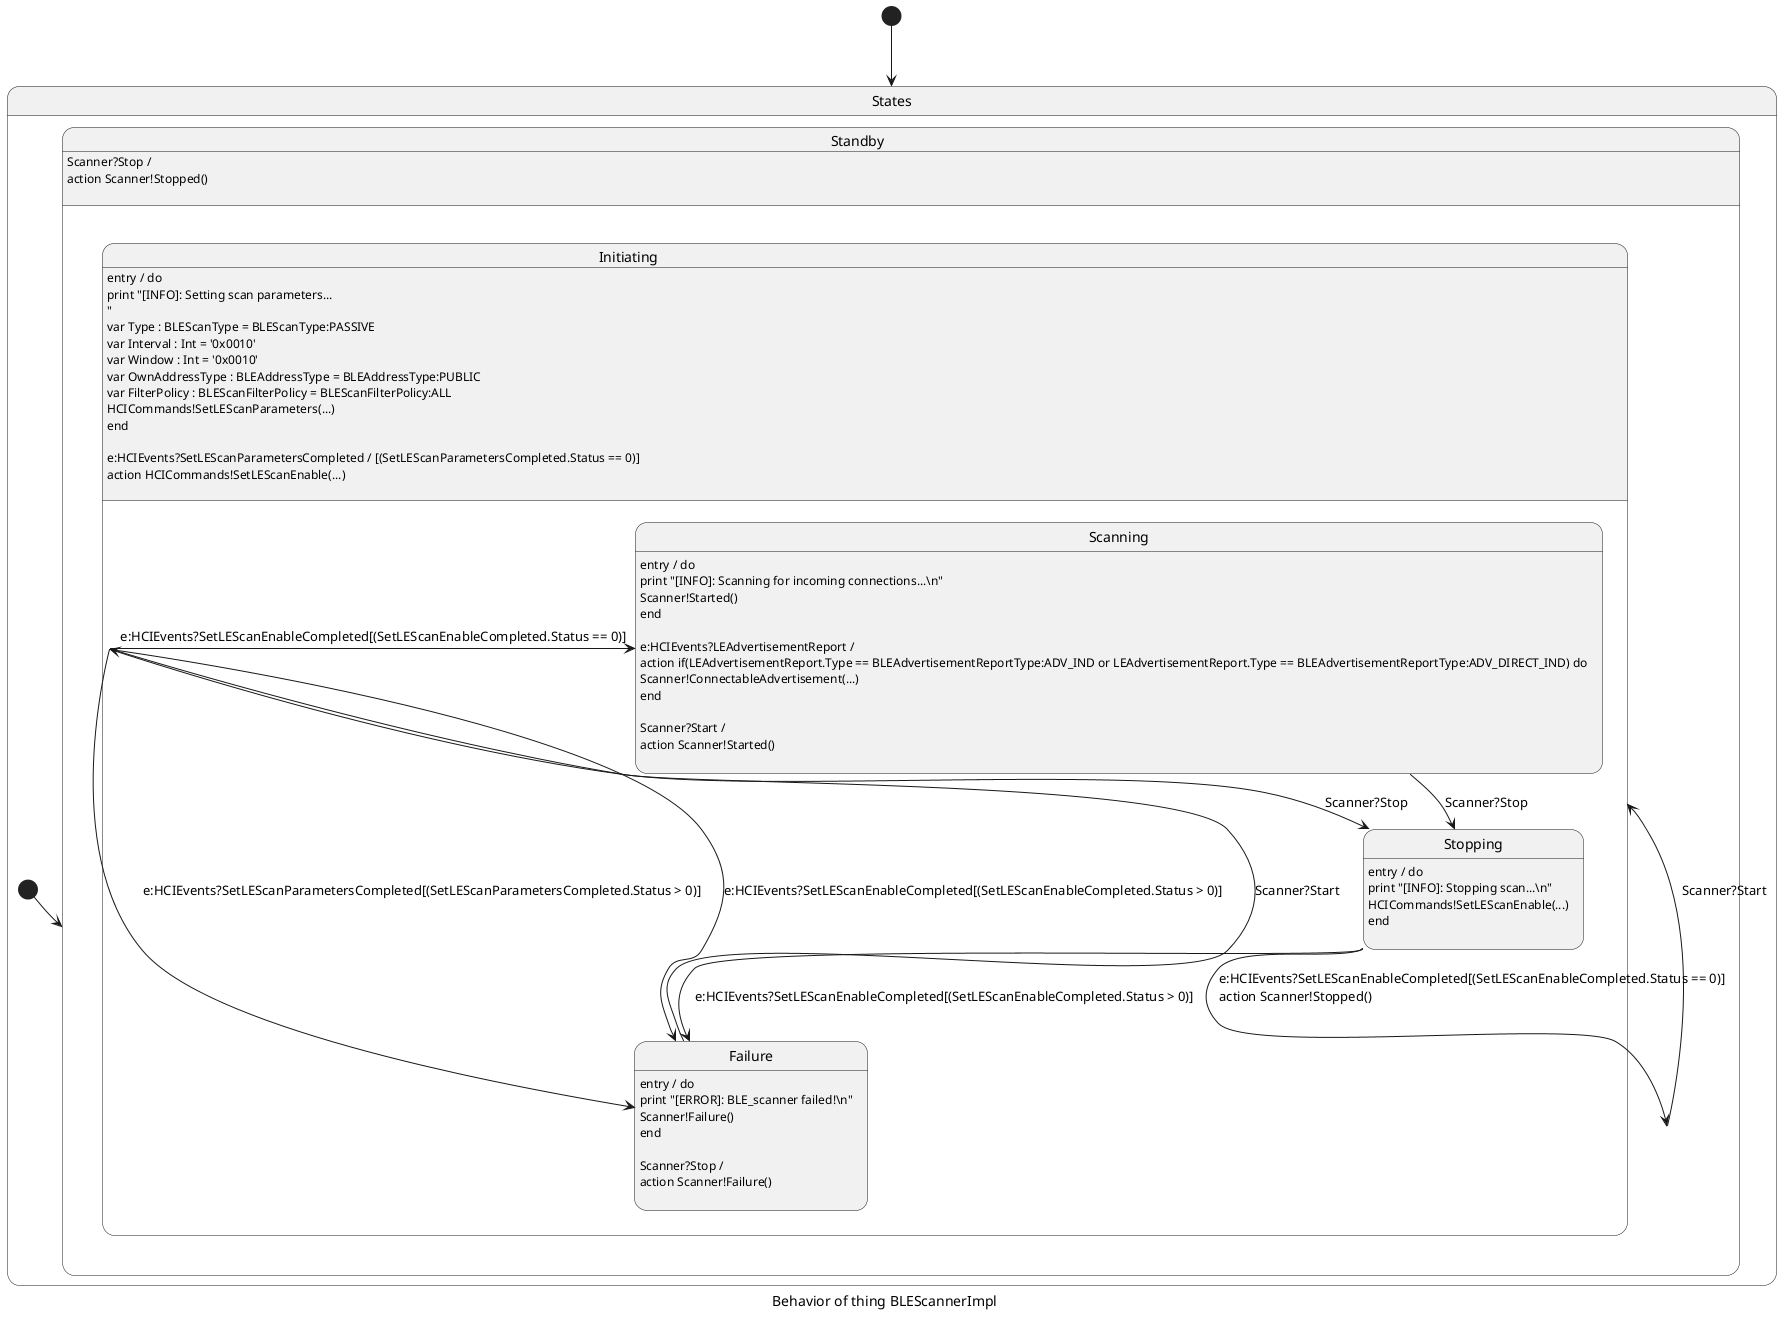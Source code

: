 @startuml
skinparam defaultTextAlignment left
caption Behavior of thing BLEScannerImpl
[*] --> States
state States{
state Standby{

Standby --> Initiating : Scanner?Start
	Standby : Scanner?Stop / \naction Scanner!Stopped()\n
}
state Initiating{
	Initiating : entry / do \nprint "[INFO]: Setting scan parameters...\\n"\nvar Type : BLEScanType = BLEScanType:PASSIVE\nvar Interval : Int = '0x0010'\nvar Window : Int = '0x0010'\nvar OwnAddressType : BLEAddressType = BLEAddressType:PUBLIC\nvar FilterPolicy : BLEScanFilterPolicy = BLEScanFilterPolicy:ALL\nHCICommands!SetLEScanParameters(...)\nend\n

Initiating --> Failure : e:HCIEvents?SetLEScanParametersCompleted[(SetLEScanParametersCompleted.Status > 0)]

Initiating --> Scanning : e:HCIEvents?SetLEScanEnableCompleted[(SetLEScanEnableCompleted.Status == 0)]

Initiating --> Failure : e:HCIEvents?SetLEScanEnableCompleted[(SetLEScanEnableCompleted.Status > 0)]

Initiating --> Stopping : Scanner?Stop
	Initiating : e:HCIEvents?SetLEScanParametersCompleted / [(SetLEScanParametersCompleted.Status == 0)]\naction HCICommands!SetLEScanEnable(...)\n
}
state Scanning{
	Scanning : entry / do \nprint "[INFO]: Scanning for incoming connections...\\n"\nScanner!Started()\nend\n

Scanning --> Stopping : Scanner?Stop
	Scanning : e:HCIEvents?LEAdvertisementReport / \naction if(LEAdvertisementReport.Type == BLEAdvertisementReportType:ADV_IND or LEAdvertisementReport.Type == BLEAdvertisementReportType:ADV_DIRECT_IND) do\nScanner!ConnectableAdvertisement(...)\nend\n
	Scanning : Scanner?Start / \naction Scanner!Started()\n
}
state Stopping{
	Stopping : entry / do \nprint "[INFO]: Stopping scan...\\n"\nHCICommands!SetLEScanEnable(...)\nend\n

Stopping --> Standby : e:HCIEvents?SetLEScanEnableCompleted[(SetLEScanEnableCompleted.Status == 0)]\naction Scanner!Stopped()\n

Stopping --> Failure : e:HCIEvents?SetLEScanEnableCompleted[(SetLEScanEnableCompleted.Status > 0)]
}
state Failure{
	Failure : entry / do \nprint "[ERROR]: BLE_scanner failed!\\n"\nScanner!Failure()\nend\n

Failure --> Initiating : Scanner?Start
	Failure : Scanner?Stop / \naction Scanner!Failure()\n
}
[*] --> Standby
}
@enduml
